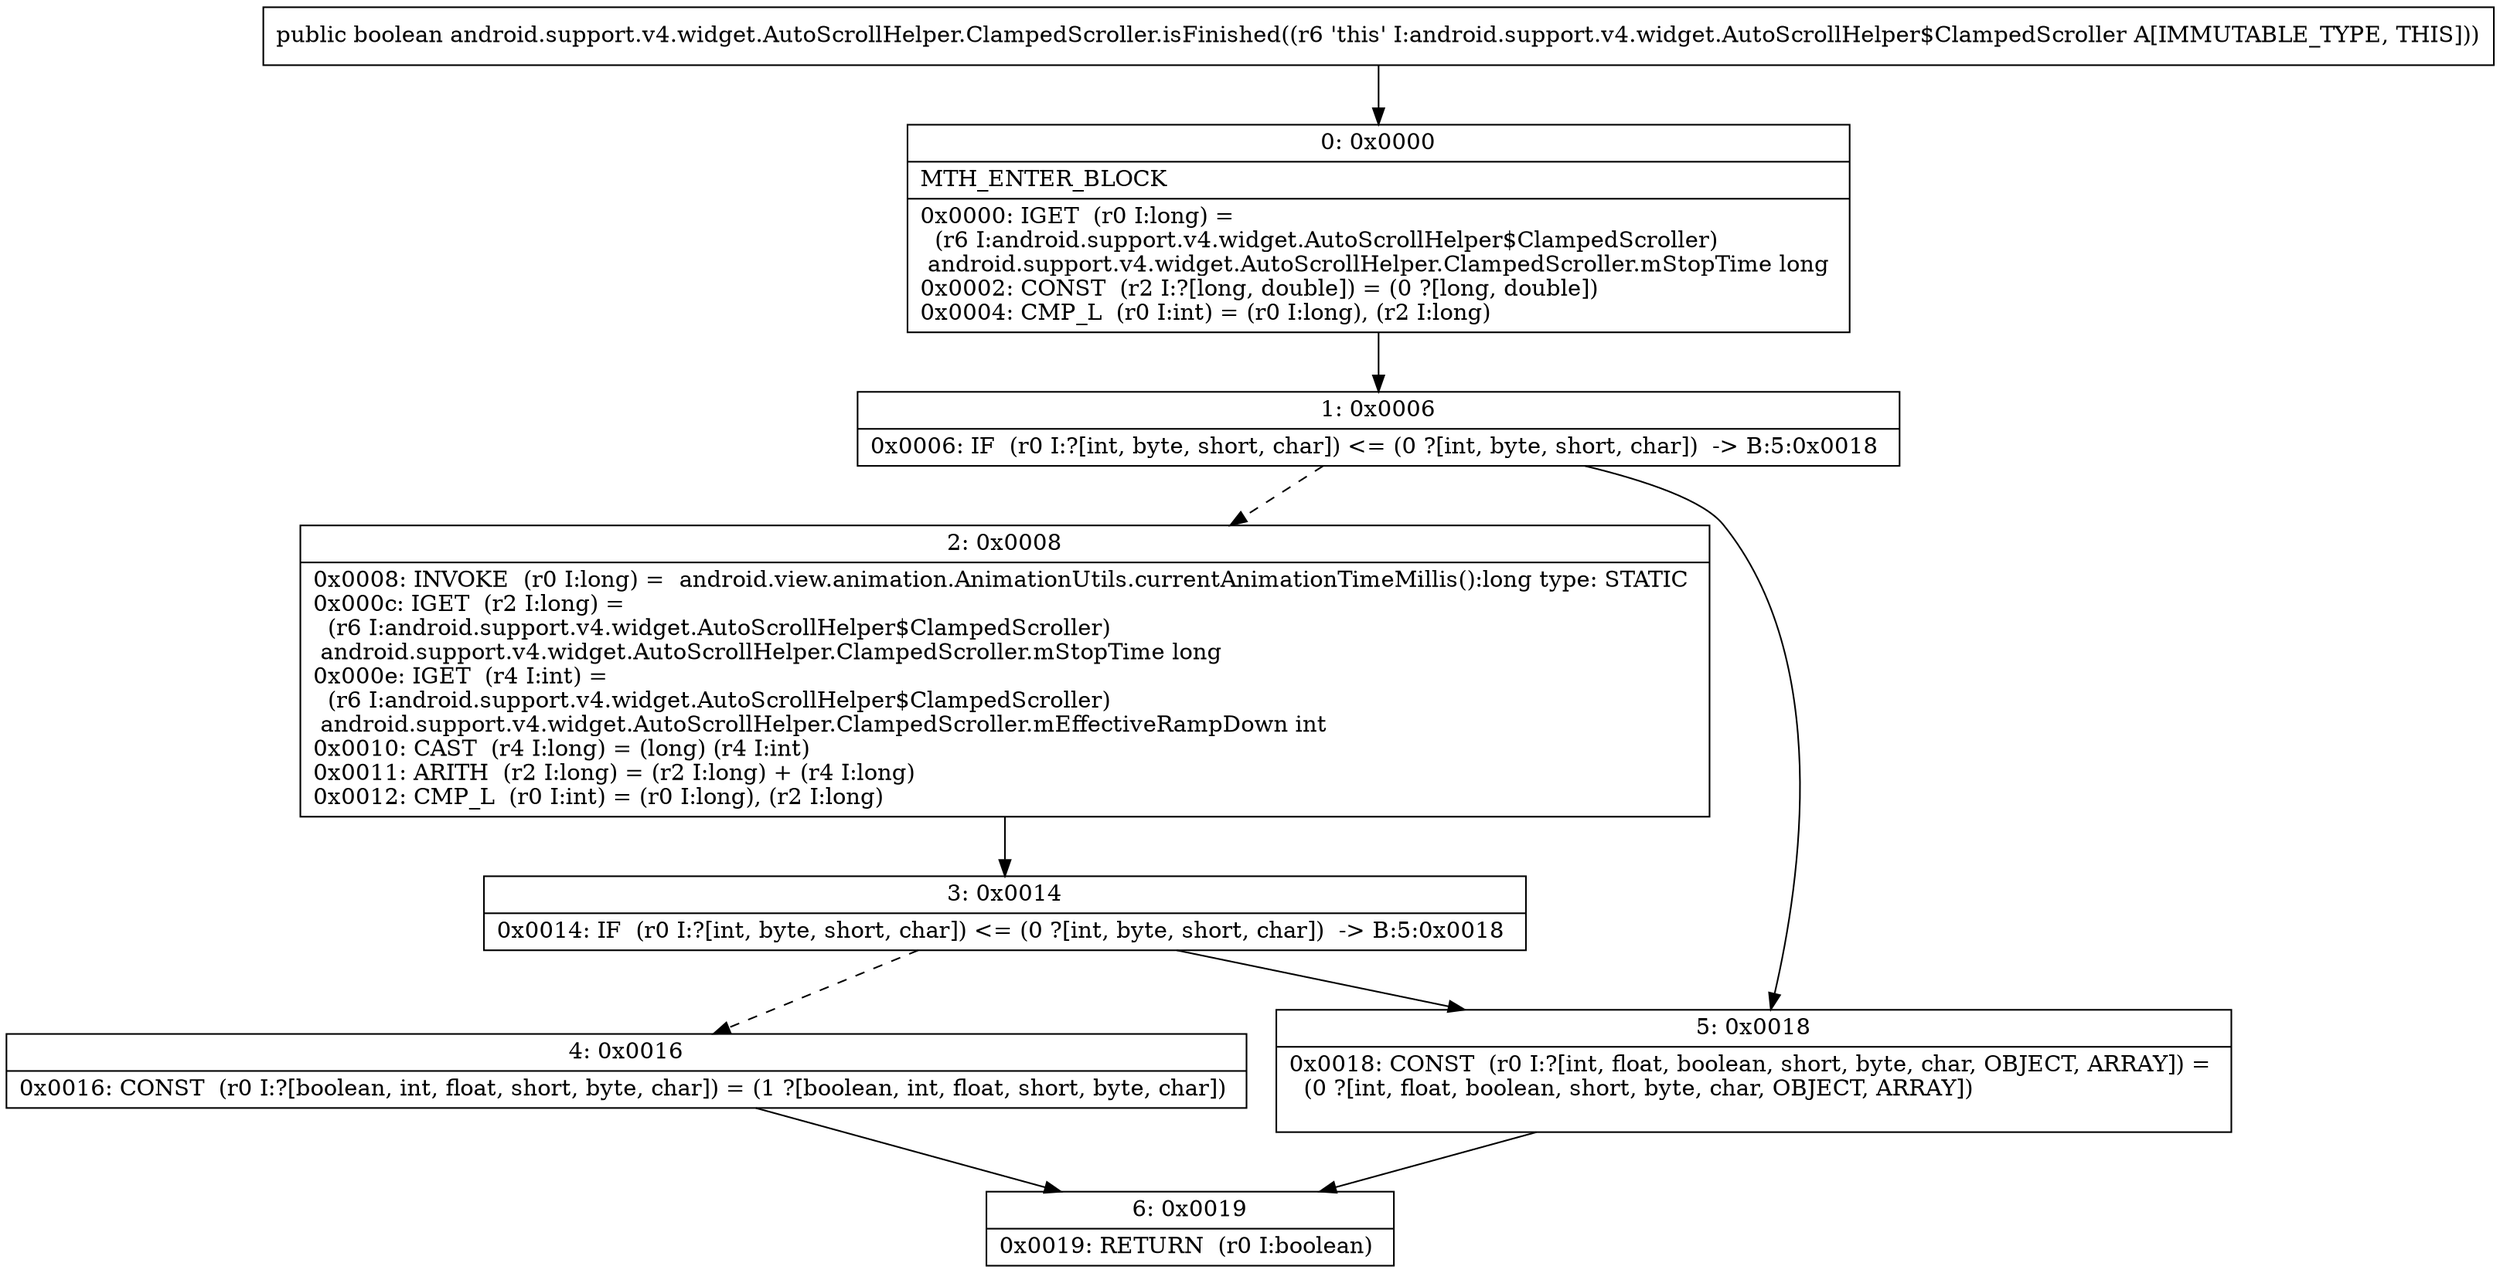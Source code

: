 digraph "CFG forandroid.support.v4.widget.AutoScrollHelper.ClampedScroller.isFinished()Z" {
Node_0 [shape=record,label="{0\:\ 0x0000|MTH_ENTER_BLOCK\l|0x0000: IGET  (r0 I:long) = \l  (r6 I:android.support.v4.widget.AutoScrollHelper$ClampedScroller)\l android.support.v4.widget.AutoScrollHelper.ClampedScroller.mStopTime long \l0x0002: CONST  (r2 I:?[long, double]) = (0 ?[long, double]) \l0x0004: CMP_L  (r0 I:int) = (r0 I:long), (r2 I:long) \l}"];
Node_1 [shape=record,label="{1\:\ 0x0006|0x0006: IF  (r0 I:?[int, byte, short, char]) \<= (0 ?[int, byte, short, char])  \-\> B:5:0x0018 \l}"];
Node_2 [shape=record,label="{2\:\ 0x0008|0x0008: INVOKE  (r0 I:long) =  android.view.animation.AnimationUtils.currentAnimationTimeMillis():long type: STATIC \l0x000c: IGET  (r2 I:long) = \l  (r6 I:android.support.v4.widget.AutoScrollHelper$ClampedScroller)\l android.support.v4.widget.AutoScrollHelper.ClampedScroller.mStopTime long \l0x000e: IGET  (r4 I:int) = \l  (r6 I:android.support.v4.widget.AutoScrollHelper$ClampedScroller)\l android.support.v4.widget.AutoScrollHelper.ClampedScroller.mEffectiveRampDown int \l0x0010: CAST  (r4 I:long) = (long) (r4 I:int) \l0x0011: ARITH  (r2 I:long) = (r2 I:long) + (r4 I:long) \l0x0012: CMP_L  (r0 I:int) = (r0 I:long), (r2 I:long) \l}"];
Node_3 [shape=record,label="{3\:\ 0x0014|0x0014: IF  (r0 I:?[int, byte, short, char]) \<= (0 ?[int, byte, short, char])  \-\> B:5:0x0018 \l}"];
Node_4 [shape=record,label="{4\:\ 0x0016|0x0016: CONST  (r0 I:?[boolean, int, float, short, byte, char]) = (1 ?[boolean, int, float, short, byte, char]) \l}"];
Node_5 [shape=record,label="{5\:\ 0x0018|0x0018: CONST  (r0 I:?[int, float, boolean, short, byte, char, OBJECT, ARRAY]) = \l  (0 ?[int, float, boolean, short, byte, char, OBJECT, ARRAY])\l \l}"];
Node_6 [shape=record,label="{6\:\ 0x0019|0x0019: RETURN  (r0 I:boolean) \l}"];
MethodNode[shape=record,label="{public boolean android.support.v4.widget.AutoScrollHelper.ClampedScroller.isFinished((r6 'this' I:android.support.v4.widget.AutoScrollHelper$ClampedScroller A[IMMUTABLE_TYPE, THIS])) }"];
MethodNode -> Node_0;
Node_0 -> Node_1;
Node_1 -> Node_2[style=dashed];
Node_1 -> Node_5;
Node_2 -> Node_3;
Node_3 -> Node_4[style=dashed];
Node_3 -> Node_5;
Node_4 -> Node_6;
Node_5 -> Node_6;
}

